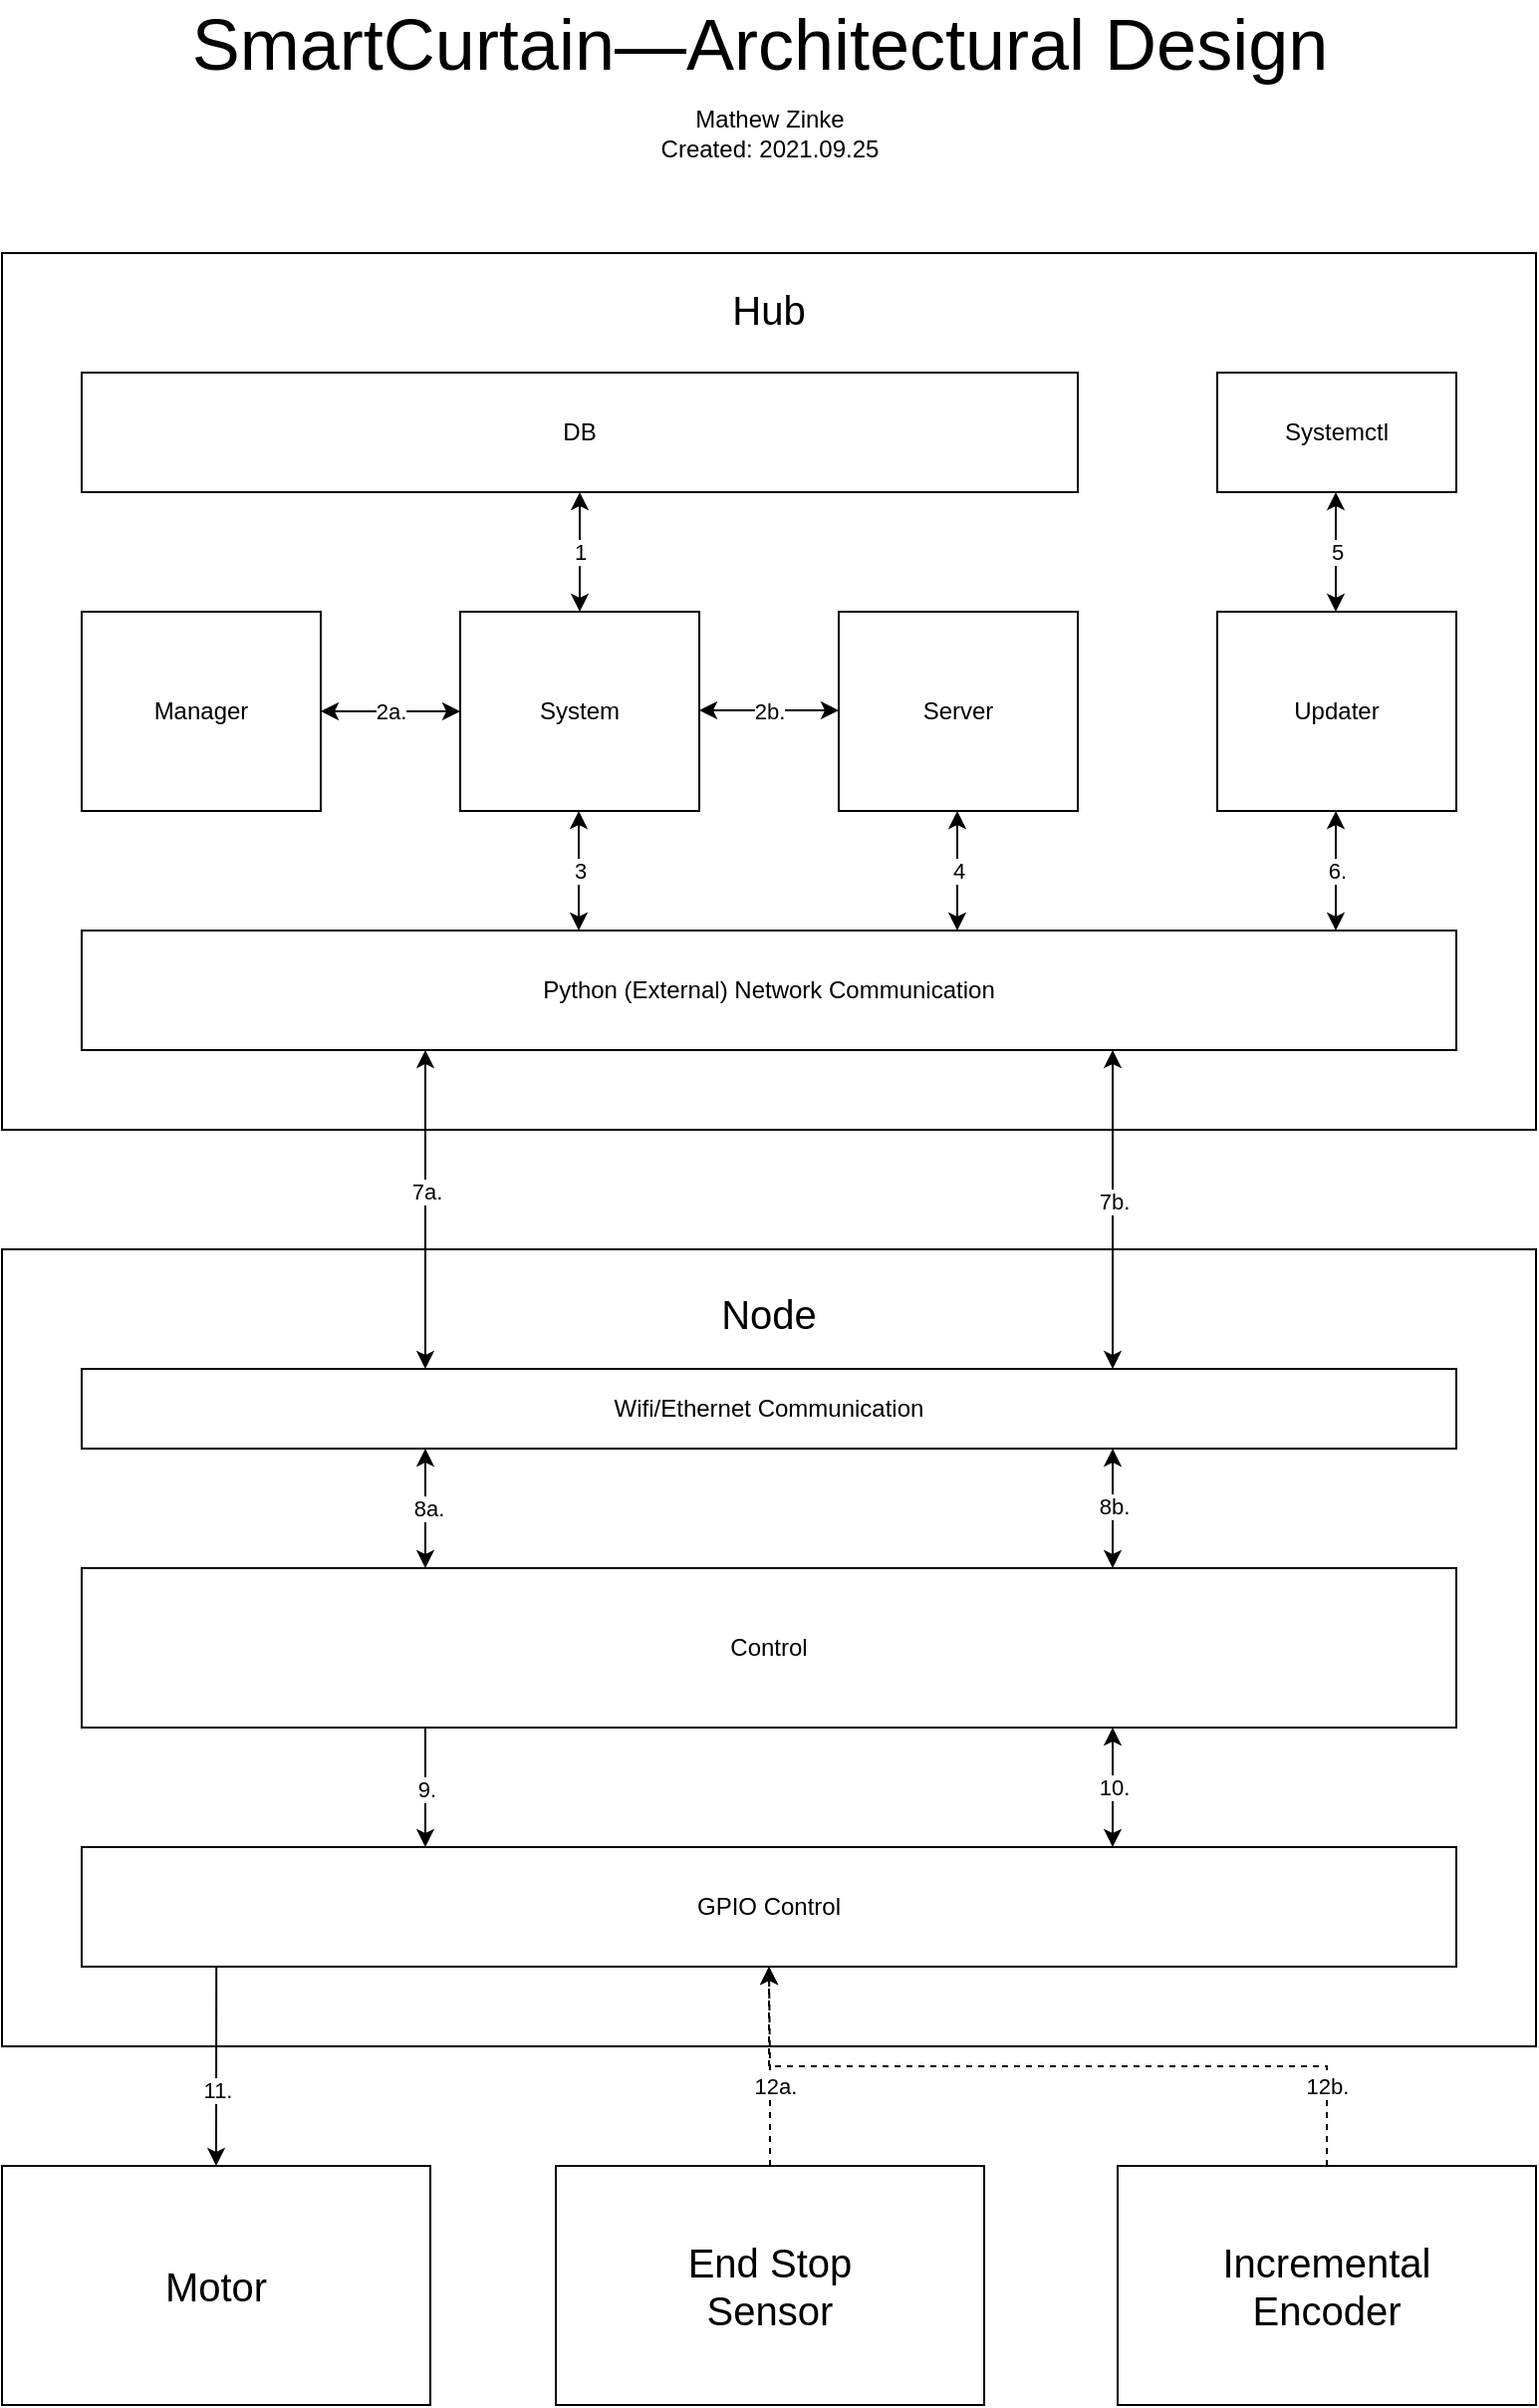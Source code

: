 <mxfile version="15.8.4" type="device"><diagram id="JtQLi4Qk4sCuc3eEDj6F" name="Page-1"><mxGraphModel dx="652" dy="430" grid="1" gridSize="10" guides="1" tooltips="1" connect="1" arrows="1" fold="1" page="1" pageScale="1" pageWidth="850" pageHeight="1400" math="0" shadow="0"><root><mxCell id="0"/><mxCell id="1" parent="0"/><mxCell id="MOA6qWEbLU2D4ft4gAKx-1" value="&lt;font style=&quot;font-size: 20px&quot;&gt;Hub&lt;br&gt;&lt;br&gt;&lt;br&gt;&lt;br&gt;&lt;br&gt;&lt;br&gt;&lt;br&gt;&lt;br&gt;&lt;br&gt;&lt;br&gt;&lt;br&gt;&lt;br&gt;&lt;br&gt;&lt;br&gt;&lt;br&gt;&lt;br&gt;&lt;br&gt;&lt;/font&gt;" style="rounded=0;whiteSpace=wrap;html=1;" parent="1" vertex="1"><mxGeometry x="40" y="200" width="770" height="440" as="geometry"/></mxCell><mxCell id="MOA6qWEbLU2D4ft4gAKx-2" value="System" style="rounded=0;whiteSpace=wrap;html=1;" parent="1" vertex="1"><mxGeometry x="270" y="380" width="120" height="100" as="geometry"/></mxCell><mxCell id="MOA6qWEbLU2D4ft4gAKx-3" value="Server" style="rounded=0;whiteSpace=wrap;html=1;" parent="1" vertex="1"><mxGeometry x="460" y="380" width="120" height="100" as="geometry"/></mxCell><mxCell id="MOA6qWEbLU2D4ft4gAKx-4" value="Manager" style="rounded=0;whiteSpace=wrap;html=1;" parent="1" vertex="1"><mxGeometry x="80" y="380" width="120" height="100" as="geometry"/></mxCell><mxCell id="MOA6qWEbLU2D4ft4gAKx-5" value="DB" style="rounded=0;whiteSpace=wrap;html=1;" parent="1" vertex="1"><mxGeometry x="80" y="260" width="500" height="60" as="geometry"/></mxCell><mxCell id="MOA6qWEbLU2D4ft4gAKx-6" value="Python (External) Network Communication" style="rounded=0;whiteSpace=wrap;html=1;" parent="1" vertex="1"><mxGeometry x="80" y="540" width="690" height="60" as="geometry"/></mxCell><mxCell id="MOA6qWEbLU2D4ft4gAKx-19" value="&lt;font style=&quot;font-size: 20px&quot;&gt;Node&lt;br&gt;&lt;br&gt;&lt;br&gt;&lt;br&gt;&lt;br&gt;&lt;br&gt;&lt;br&gt;&lt;br&gt;&lt;br&gt;&lt;br&gt;&lt;br&gt;&lt;br&gt;&lt;br&gt;&lt;br&gt;&lt;br&gt;&lt;/font&gt;" style="rounded=0;whiteSpace=wrap;html=1;" parent="1" vertex="1"><mxGeometry x="40" y="700" width="770" height="400" as="geometry"/></mxCell><mxCell id="MOA6qWEbLU2D4ft4gAKx-20" value="Wifi/Ethernet Communication" style="rounded=0;whiteSpace=wrap;html=1;" parent="1" vertex="1"><mxGeometry x="80" y="760" width="690" height="40" as="geometry"/></mxCell><mxCell id="MOA6qWEbLU2D4ft4gAKx-74" style="edgeStyle=orthogonalEdgeStyle;rounded=0;orthogonalLoop=1;jettySize=auto;html=1;exitX=0.25;exitY=1;exitDx=0;exitDy=0;entryX=0.25;entryY=0;entryDx=0;entryDy=0;" parent="1" source="MOA6qWEbLU2D4ft4gAKx-23" target="MOA6qWEbLU2D4ft4gAKx-24" edge="1"><mxGeometry relative="1" as="geometry"/></mxCell><mxCell id="MOA6qWEbLU2D4ft4gAKx-88" value="9." style="edgeLabel;html=1;align=center;verticalAlign=middle;resizable=0;points=[];" parent="MOA6qWEbLU2D4ft4gAKx-74" vertex="1" connectable="0"><mxGeometry x="0.017" relative="1" as="geometry"><mxPoint as="offset"/></mxGeometry></mxCell><mxCell id="MOA6qWEbLU2D4ft4gAKx-23" value="Control" style="rounded=0;whiteSpace=wrap;html=1;" parent="1" vertex="1"><mxGeometry x="80" y="860" width="690" height="80" as="geometry"/></mxCell><mxCell id="MOA6qWEbLU2D4ft4gAKx-24" value="GPIO Control" style="rounded=0;whiteSpace=wrap;html=1;" parent="1" vertex="1"><mxGeometry x="80" y="1000" width="690" height="60" as="geometry"/></mxCell><mxCell id="MOA6qWEbLU2D4ft4gAKx-68" style="edgeStyle=orthogonalEdgeStyle;rounded=0;orthogonalLoop=1;jettySize=auto;html=1;exitX=0.098;exitY=1.002;exitDx=0;exitDy=0;exitPerimeter=0;entryX=0.5;entryY=0;entryDx=0;entryDy=0;" parent="1" source="MOA6qWEbLU2D4ft4gAKx-24" edge="1" target="MOA6qWEbLU2D4ft4gAKx-29"><mxGeometry relative="1" as="geometry"><mxPoint x="185" y="1061" as="sourcePoint"/><mxPoint x="185" y="1160" as="targetPoint"/><Array as="points"><mxPoint x="148" y="1062"/><mxPoint x="147" y="1062"/></Array></mxGeometry></mxCell><mxCell id="MOA6qWEbLU2D4ft4gAKx-90" value="11." style="edgeLabel;html=1;align=center;verticalAlign=middle;resizable=0;points=[];" parent="MOA6qWEbLU2D4ft4gAKx-68" vertex="1" connectable="0"><mxGeometry x="0.235" relative="1" as="geometry"><mxPoint as="offset"/></mxGeometry></mxCell><mxCell id="MOA6qWEbLU2D4ft4gAKx-29" value="&lt;font style=&quot;font-size: 20px&quot;&gt;Motor&lt;/font&gt;" style="rounded=0;whiteSpace=wrap;html=1;" parent="1" vertex="1"><mxGeometry x="40" y="1160" width="215" height="120" as="geometry"/></mxCell><mxCell id="g9g8WJOMrIGzretqZ9bI-11" style="edgeStyle=orthogonalEdgeStyle;rounded=0;orthogonalLoop=1;jettySize=auto;html=1;exitX=0.5;exitY=0;exitDx=0;exitDy=0;entryX=0.5;entryY=1;entryDx=0;entryDy=0;dashed=1;" edge="1" parent="1" source="MOA6qWEbLU2D4ft4gAKx-30" target="MOA6qWEbLU2D4ft4gAKx-24"><mxGeometry relative="1" as="geometry"/></mxCell><mxCell id="g9g8WJOMrIGzretqZ9bI-13" value="12a." style="edgeLabel;html=1;align=center;verticalAlign=middle;resizable=0;points=[];" vertex="1" connectable="0" parent="g9g8WJOMrIGzretqZ9bI-11"><mxGeometry x="-0.198" y="-2" relative="1" as="geometry"><mxPoint as="offset"/></mxGeometry></mxCell><mxCell id="MOA6qWEbLU2D4ft4gAKx-30" value="&lt;span style=&quot;font-size: 20px&quot;&gt;End Stop&lt;br&gt;Sensor&lt;br&gt;&lt;/span&gt;" style="rounded=0;whiteSpace=wrap;html=1;" parent="1" vertex="1"><mxGeometry x="318" y="1160" width="215" height="120" as="geometry"/></mxCell><mxCell id="g9g8WJOMrIGzretqZ9bI-12" style="edgeStyle=orthogonalEdgeStyle;rounded=0;orthogonalLoop=1;jettySize=auto;html=1;exitX=0.5;exitY=0;exitDx=0;exitDy=0;dashed=1;" edge="1" parent="1" source="MOA6qWEbLU2D4ft4gAKx-31" target="MOA6qWEbLU2D4ft4gAKx-24"><mxGeometry relative="1" as="geometry"/></mxCell><mxCell id="g9g8WJOMrIGzretqZ9bI-14" value="12b." style="edgeLabel;html=1;align=center;verticalAlign=middle;resizable=0;points=[];" vertex="1" connectable="0" parent="g9g8WJOMrIGzretqZ9bI-12"><mxGeometry x="-0.788" relative="1" as="geometry"><mxPoint as="offset"/></mxGeometry></mxCell><mxCell id="MOA6qWEbLU2D4ft4gAKx-31" value="&lt;span style=&quot;font-size: 20px&quot;&gt;Incremental &lt;br&gt;Encoder&lt;br&gt;&lt;/span&gt;" style="rounded=0;whiteSpace=wrap;html=1;" parent="1" vertex="1"><mxGeometry x="600" y="1160" width="210" height="120" as="geometry"/></mxCell><mxCell id="MOA6qWEbLU2D4ft4gAKx-66" value="" style="endArrow=classic;startArrow=classic;html=1;exitX=0.75;exitY=0;exitDx=0;exitDy=0;entryX=0.75;entryY=1;entryDx=0;entryDy=0;" parent="1" source="MOA6qWEbLU2D4ft4gAKx-20" edge="1" target="MOA6qWEbLU2D4ft4gAKx-6"><mxGeometry width="50" height="50" relative="1" as="geometry"><mxPoint x="575" y="740" as="sourcePoint"/><mxPoint x="575" y="600" as="targetPoint"/></mxGeometry></mxCell><mxCell id="MOA6qWEbLU2D4ft4gAKx-85" value="7b." style="edgeLabel;html=1;align=center;verticalAlign=middle;resizable=0;points=[];" parent="MOA6qWEbLU2D4ft4gAKx-66" vertex="1" connectable="0"><mxGeometry x="0.056" relative="1" as="geometry"><mxPoint as="offset"/></mxGeometry></mxCell><mxCell id="MOA6qWEbLU2D4ft4gAKx-67" value="" style="endArrow=classic;startArrow=classic;html=1;exitX=0.25;exitY=0;exitDx=0;exitDy=0;entryX=0.25;entryY=1;entryDx=0;entryDy=0;" parent="1" source="MOA6qWEbLU2D4ft4gAKx-20" edge="1" target="MOA6qWEbLU2D4ft4gAKx-6"><mxGeometry width="50" height="50" relative="1" as="geometry"><mxPoint x="275" y="730" as="sourcePoint"/><mxPoint x="275" y="600" as="targetPoint"/></mxGeometry></mxCell><mxCell id="MOA6qWEbLU2D4ft4gAKx-84" value="7a." style="edgeLabel;html=1;align=center;verticalAlign=middle;resizable=0;points=[];" parent="MOA6qWEbLU2D4ft4gAKx-67" vertex="1" connectable="0"><mxGeometry x="0.119" relative="1" as="geometry"><mxPoint as="offset"/></mxGeometry></mxCell><mxCell id="MOA6qWEbLU2D4ft4gAKx-72" value="" style="endArrow=classic;startArrow=classic;html=1;entryX=0.25;entryY=1;entryDx=0;entryDy=0;exitX=0.25;exitY=0;exitDx=0;exitDy=0;" parent="1" target="MOA6qWEbLU2D4ft4gAKx-20" edge="1" source="MOA6qWEbLU2D4ft4gAKx-23"><mxGeometry width="50" height="50" relative="1" as="geometry"><mxPoint x="275" y="860" as="sourcePoint"/><mxPoint x="495" y="810" as="targetPoint"/></mxGeometry></mxCell><mxCell id="MOA6qWEbLU2D4ft4gAKx-86" value="8a." style="edgeLabel;html=1;align=center;verticalAlign=middle;resizable=0;points=[];" parent="MOA6qWEbLU2D4ft4gAKx-72" vertex="1" connectable="0"><mxGeometry x="0.011" y="-1" relative="1" as="geometry"><mxPoint as="offset"/></mxGeometry></mxCell><mxCell id="MOA6qWEbLU2D4ft4gAKx-73" value="" style="endArrow=classic;startArrow=classic;html=1;entryX=0.75;entryY=1;entryDx=0;entryDy=0;exitX=0.75;exitY=0;exitDx=0;exitDy=0;" parent="1" edge="1" target="MOA6qWEbLU2D4ft4gAKx-20" source="MOA6qWEbLU2D4ft4gAKx-23"><mxGeometry width="50" height="50" relative="1" as="geometry"><mxPoint x="575" y="860" as="sourcePoint"/><mxPoint x="575.0" y="800" as="targetPoint"/></mxGeometry></mxCell><mxCell id="MOA6qWEbLU2D4ft4gAKx-87" value="8b." style="edgeLabel;html=1;align=center;verticalAlign=middle;resizable=0;points=[];" parent="MOA6qWEbLU2D4ft4gAKx-73" vertex="1" connectable="0"><mxGeometry x="0.039" relative="1" as="geometry"><mxPoint as="offset"/></mxGeometry></mxCell><mxCell id="MOA6qWEbLU2D4ft4gAKx-94" value="10." style="endArrow=classic;startArrow=classic;html=1;entryX=0.75;entryY=1;entryDx=0;entryDy=0;exitX=0.75;exitY=0;exitDx=0;exitDy=0;" parent="1" source="MOA6qWEbLU2D4ft4gAKx-24" target="MOA6qWEbLU2D4ft4gAKx-23" edge="1"><mxGeometry width="50" height="50" relative="1" as="geometry"><mxPoint x="495" y="980" as="sourcePoint"/><mxPoint x="545" y="930" as="targetPoint"/></mxGeometry></mxCell><mxCell id="MOA6qWEbLU2D4ft4gAKx-95" value="&lt;font style=&quot;font-size: 36px&quot;&gt;SmartCurtain—Architectural Design&amp;nbsp;&lt;/font&gt;" style="text;html=1;align=center;verticalAlign=middle;resizable=0;points=[];autosize=1;strokeColor=none;fillColor=none;" parent="1" vertex="1"><mxGeometry x="125" y="80" width="600" height="30" as="geometry"/></mxCell><mxCell id="MOA6qWEbLU2D4ft4gAKx-96" value="Mathew Zinke&lt;br&gt;Created: 2021.09.25" style="text;html=1;align=center;verticalAlign=middle;resizable=0;points=[];autosize=1;strokeColor=none;fillColor=none;" parent="1" vertex="1"><mxGeometry x="365" y="125" width="120" height="30" as="geometry"/></mxCell><mxCell id="g9g8WJOMrIGzretqZ9bI-1" value="Updater" style="rounded=0;whiteSpace=wrap;html=1;" vertex="1" parent="1"><mxGeometry x="650" y="380" width="120" height="100" as="geometry"/></mxCell><mxCell id="g9g8WJOMrIGzretqZ9bI-2" value="Systemctl" style="rounded=0;whiteSpace=wrap;html=1;" vertex="1" parent="1"><mxGeometry x="650" y="260" width="120" height="60" as="geometry"/></mxCell><mxCell id="g9g8WJOMrIGzretqZ9bI-3" value="1" style="endArrow=classic;startArrow=classic;html=1;rounded=0;entryX=0.5;entryY=1;entryDx=0;entryDy=0;exitX=0.5;exitY=0;exitDx=0;exitDy=0;" edge="1" parent="1" source="MOA6qWEbLU2D4ft4gAKx-2" target="MOA6qWEbLU2D4ft4gAKx-5"><mxGeometry width="50" height="50" relative="1" as="geometry"><mxPoint x="350" y="570" as="sourcePoint"/><mxPoint x="400" y="520" as="targetPoint"/></mxGeometry></mxCell><mxCell id="g9g8WJOMrIGzretqZ9bI-4" value="3" style="endArrow=classic;startArrow=classic;html=1;rounded=0;entryX=0.5;entryY=1;entryDx=0;entryDy=0;exitX=0.5;exitY=0;exitDx=0;exitDy=0;" edge="1" parent="1"><mxGeometry width="50" height="50" relative="1" as="geometry"><mxPoint x="329.5" y="540" as="sourcePoint"/><mxPoint x="329.5" y="480" as="targetPoint"/></mxGeometry></mxCell><mxCell id="g9g8WJOMrIGzretqZ9bI-5" value="4" style="endArrow=classic;startArrow=classic;html=1;rounded=0;entryX=0.5;entryY=1;entryDx=0;entryDy=0;exitX=0.5;exitY=0;exitDx=0;exitDy=0;" edge="1" parent="1"><mxGeometry width="50" height="50" relative="1" as="geometry"><mxPoint x="519.5" y="540" as="sourcePoint"/><mxPoint x="519.5" y="480" as="targetPoint"/></mxGeometry></mxCell><mxCell id="g9g8WJOMrIGzretqZ9bI-6" value="2a." style="endArrow=classic;startArrow=classic;html=1;rounded=0;entryX=0;entryY=0.5;entryDx=0;entryDy=0;exitX=1;exitY=0.5;exitDx=0;exitDy=0;" edge="1" parent="1" source="MOA6qWEbLU2D4ft4gAKx-4" target="MOA6qWEbLU2D4ft4gAKx-2"><mxGeometry width="50" height="50" relative="1" as="geometry"><mxPoint x="350" y="570" as="sourcePoint"/><mxPoint x="400" y="520" as="targetPoint"/></mxGeometry></mxCell><mxCell id="g9g8WJOMrIGzretqZ9bI-7" value="2b." style="endArrow=classic;startArrow=classic;html=1;rounded=0;entryX=0;entryY=0.5;entryDx=0;entryDy=0;exitX=1;exitY=0.5;exitDx=0;exitDy=0;" edge="1" parent="1"><mxGeometry width="50" height="50" relative="1" as="geometry"><mxPoint x="390" y="429.5" as="sourcePoint"/><mxPoint x="460" y="429.5" as="targetPoint"/></mxGeometry></mxCell><mxCell id="g9g8WJOMrIGzretqZ9bI-9" value="5" style="endArrow=classic;startArrow=classic;html=1;rounded=0;entryX=0.5;entryY=1;entryDx=0;entryDy=0;exitX=0.5;exitY=0;exitDx=0;exitDy=0;" edge="1" parent="1"><mxGeometry width="50" height="50" relative="1" as="geometry"><mxPoint x="709.5" y="380" as="sourcePoint"/><mxPoint x="709.5" y="320" as="targetPoint"/></mxGeometry></mxCell><mxCell id="g9g8WJOMrIGzretqZ9bI-10" value="6." style="endArrow=classic;startArrow=classic;html=1;rounded=0;entryX=0.5;entryY=1;entryDx=0;entryDy=0;exitX=0.5;exitY=0;exitDx=0;exitDy=0;" edge="1" parent="1"><mxGeometry width="50" height="50" relative="1" as="geometry"><mxPoint x="709.5" y="540" as="sourcePoint"/><mxPoint x="709.5" y="480" as="targetPoint"/></mxGeometry></mxCell></root></mxGraphModel></diagram></mxfile>
